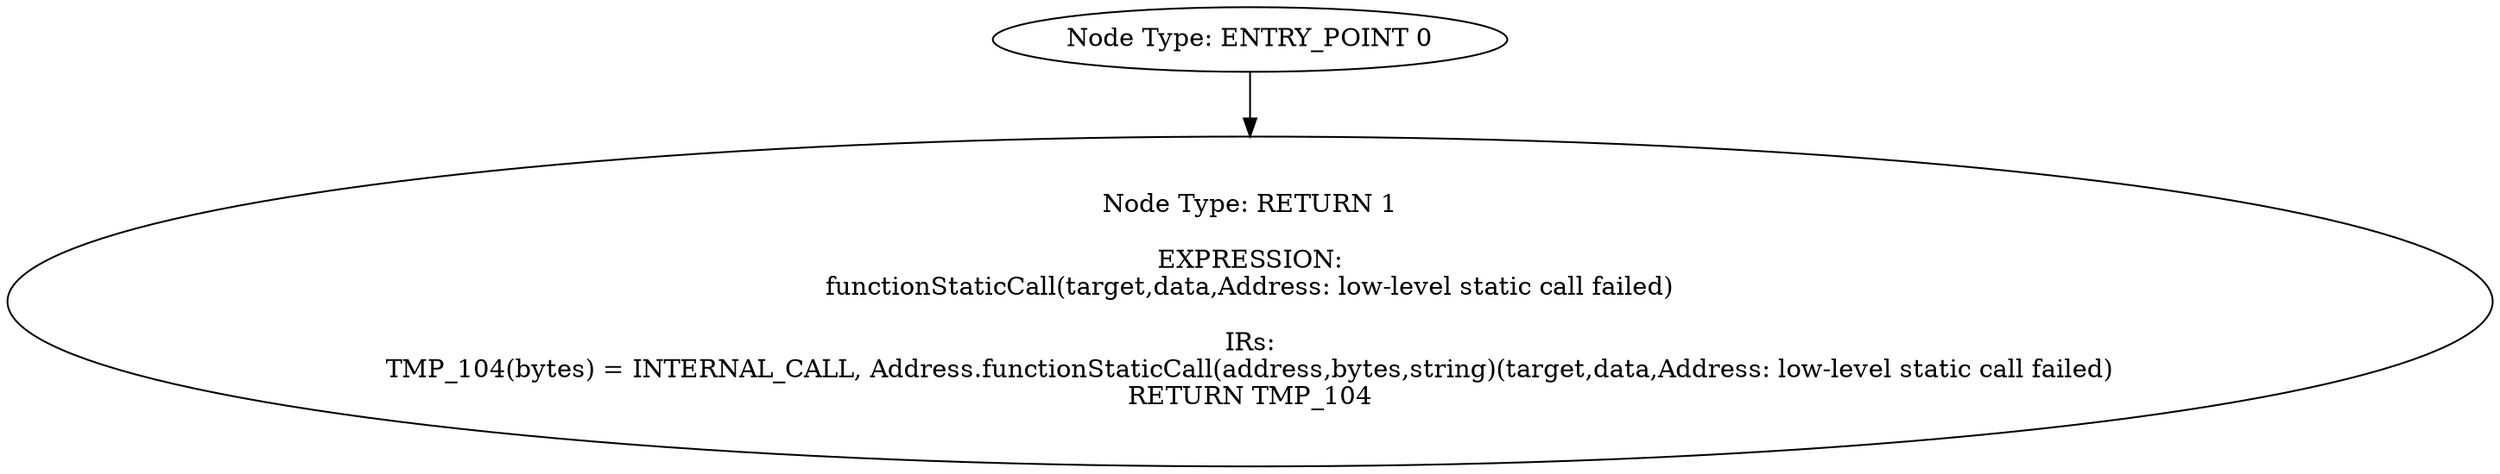 digraph{
0[label="Node Type: ENTRY_POINT 0
"];
0->1;
1[label="Node Type: RETURN 1

EXPRESSION:
functionStaticCall(target,data,Address: low-level static call failed)

IRs:
TMP_104(bytes) = INTERNAL_CALL, Address.functionStaticCall(address,bytes,string)(target,data,Address: low-level static call failed)
RETURN TMP_104"];
}
